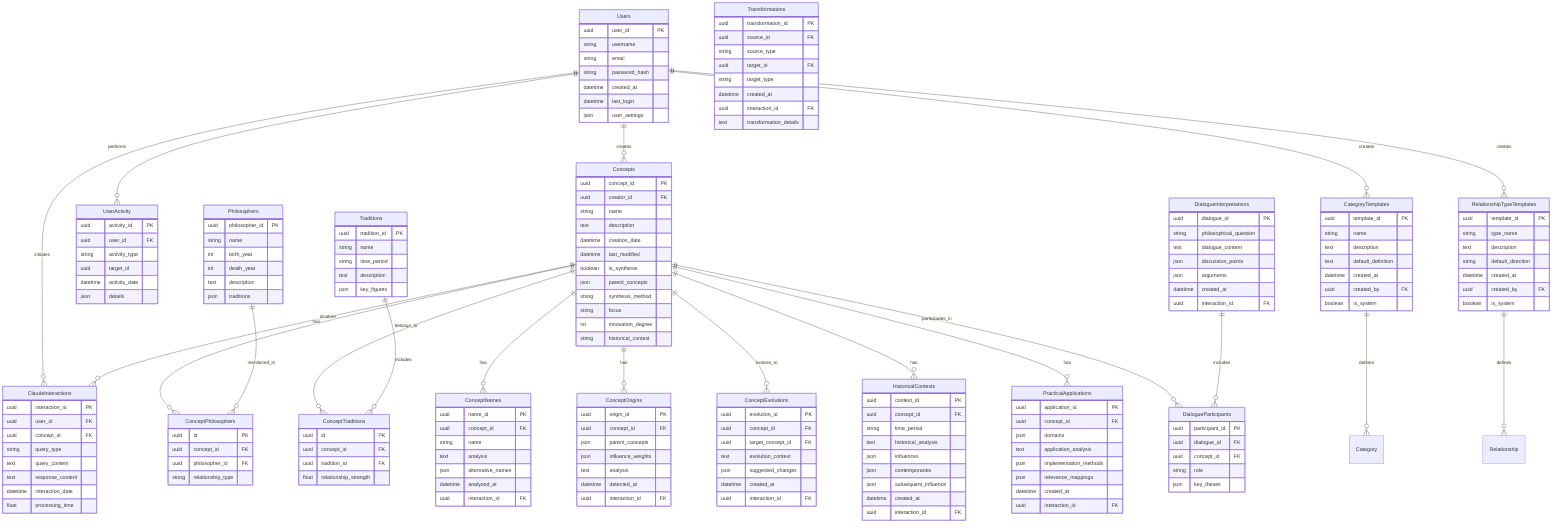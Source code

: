 erDiagram
    Users ||--o{ Concepts : creates
    Users ||--o{ UserActivity : performs
    Users ||--o{ ClaudeInteractions : initiates
    Concepts ||--o{ ClaudeInteractions : involves
    Concepts ||--o{ ConceptPhilosophers : has
    Concepts ||--o{ ConceptTraditions : belongs_to
    Concepts ||--o{ ConceptNames : has
    Concepts ||--o{ ConceptOrigins : has
    Concepts ||--o{ ConceptEvolutions : evolves_to
    Concepts ||--o{ HistoricalContexts : has
    Concepts ||--o{ PracticalApplications : has
    Concepts ||--o{ DialogueParticipants : participates_in
    Philosophers ||--o{ ConceptPhilosophers : mentioned_in
    Traditions ||--o{ ConceptTraditions : includes
    DialogueInterpretations ||--o{ DialogueParticipants : includes
    
    Users {
        uuid user_id PK
        string username
        string email
        string password_hash
        datetime created_at
        datetime last_login
        json user_settings
    }
    
    Concepts {
        uuid concept_id PK
        uuid creator_id FK
        string name
        text description
        datetime creation_date
        datetime last_modified
        boolean is_synthesis
        json parent_concepts
        string synthesis_method
        string focus
        int innovation_degree
        string historical_context
    }
    
    Philosophers {
        uuid philosopher_id PK
        string name
        int birth_year
        int death_year
        text description
        json traditions
    }
    
    Traditions {
        uuid tradition_id PK
        string name
        string time_period
        text description
        json key_figures
    }
    
    ConceptPhilosophers {
        uuid id PK
        uuid concept_id FK
        uuid philosopher_id FK
        string relationship_type
    }
    
    ConceptTraditions {
        uuid id PK
        uuid concept_id FK
        uuid tradition_id FK
        float relationship_strength
    }
    
    UserActivity {
        uuid activity_id PK
        uuid user_id FK
        string activity_type
        uuid target_id
        datetime activity_date
        json details
    }
    
    ClaudeInteractions {
        uuid interaction_id PK
        uuid user_id FK
        uuid concept_id FK
        string query_type
        text query_content
        text response_content
        datetime interaction_date
        float processing_time
    }
    
    ConceptNames {
        uuid name_id PK
        uuid concept_id FK
        string name
        text analysis
        json alternative_names
        datetime analyzed_at
        uuid interaction_id FK
    }
    
    ConceptOrigins {
        uuid origin_id PK
        uuid concept_id FK
        json parent_concepts
        json influence_weights
        text analysis
        datetime detected_at
        uuid interaction_id FK
    }
    
    Transformations {
        uuid transformation_id PK
        uuid source_id FK
        string source_type
        uuid target_id FK
        string target_type
        datetime created_at
        uuid interaction_id FK
        text transformation_details
    }
    
    ConceptEvolutions {
        uuid evolution_id PK
        uuid concept_id FK
        uuid target_concept_id FK
        text evolution_context
        json suggested_changes
        datetime created_at
        uuid interaction_id FK
    }
    
    HistoricalContexts {
        uuid context_id PK
        uuid concept_id FK
        string time_period
        text historical_analysis
        json influences
        json contemporaries
        json subsequent_influence
        datetime created_at
        uuid interaction_id FK
    }
    
    PracticalApplications {
        uuid application_id PK
        uuid concept_id FK
        json domains
        text application_analysis
        json implementation_methods
        json relevance_mappings
        datetime created_at
        uuid interaction_id FK
    }
    
    DialogueInterpretations {
        uuid dialogue_id PK
        string philosophical_question
        text dialogue_content
        json discussion_points
        json arguments
        datetime created_at
        uuid interaction_id FK
    }
    
    DialogueParticipants {
        uuid participant_id PK
        uuid dialogue_id FK
        uuid concept_id FK
        string role
        json key_theses
    }

    CategoryTemplates ||--o{ Category : defines
    RelationshipTypeTemplates ||--o{ Relationship : defines
    Users ||--o{ CategoryTemplates : creates
    Users ||--o{ RelationshipTypeTemplates : creates
    
    CategoryTemplates {
        uuid template_id PK
        string name
        text description
        text default_definition
        datetime created_at
        uuid created_by FK
        boolean is_system
    }
    
    RelationshipTypeTemplates {
        uuid template_id PK
        string type_name
        text description
        string default_direction
        datetime created_at
        uuid created_by FK
        boolean is_system
    }